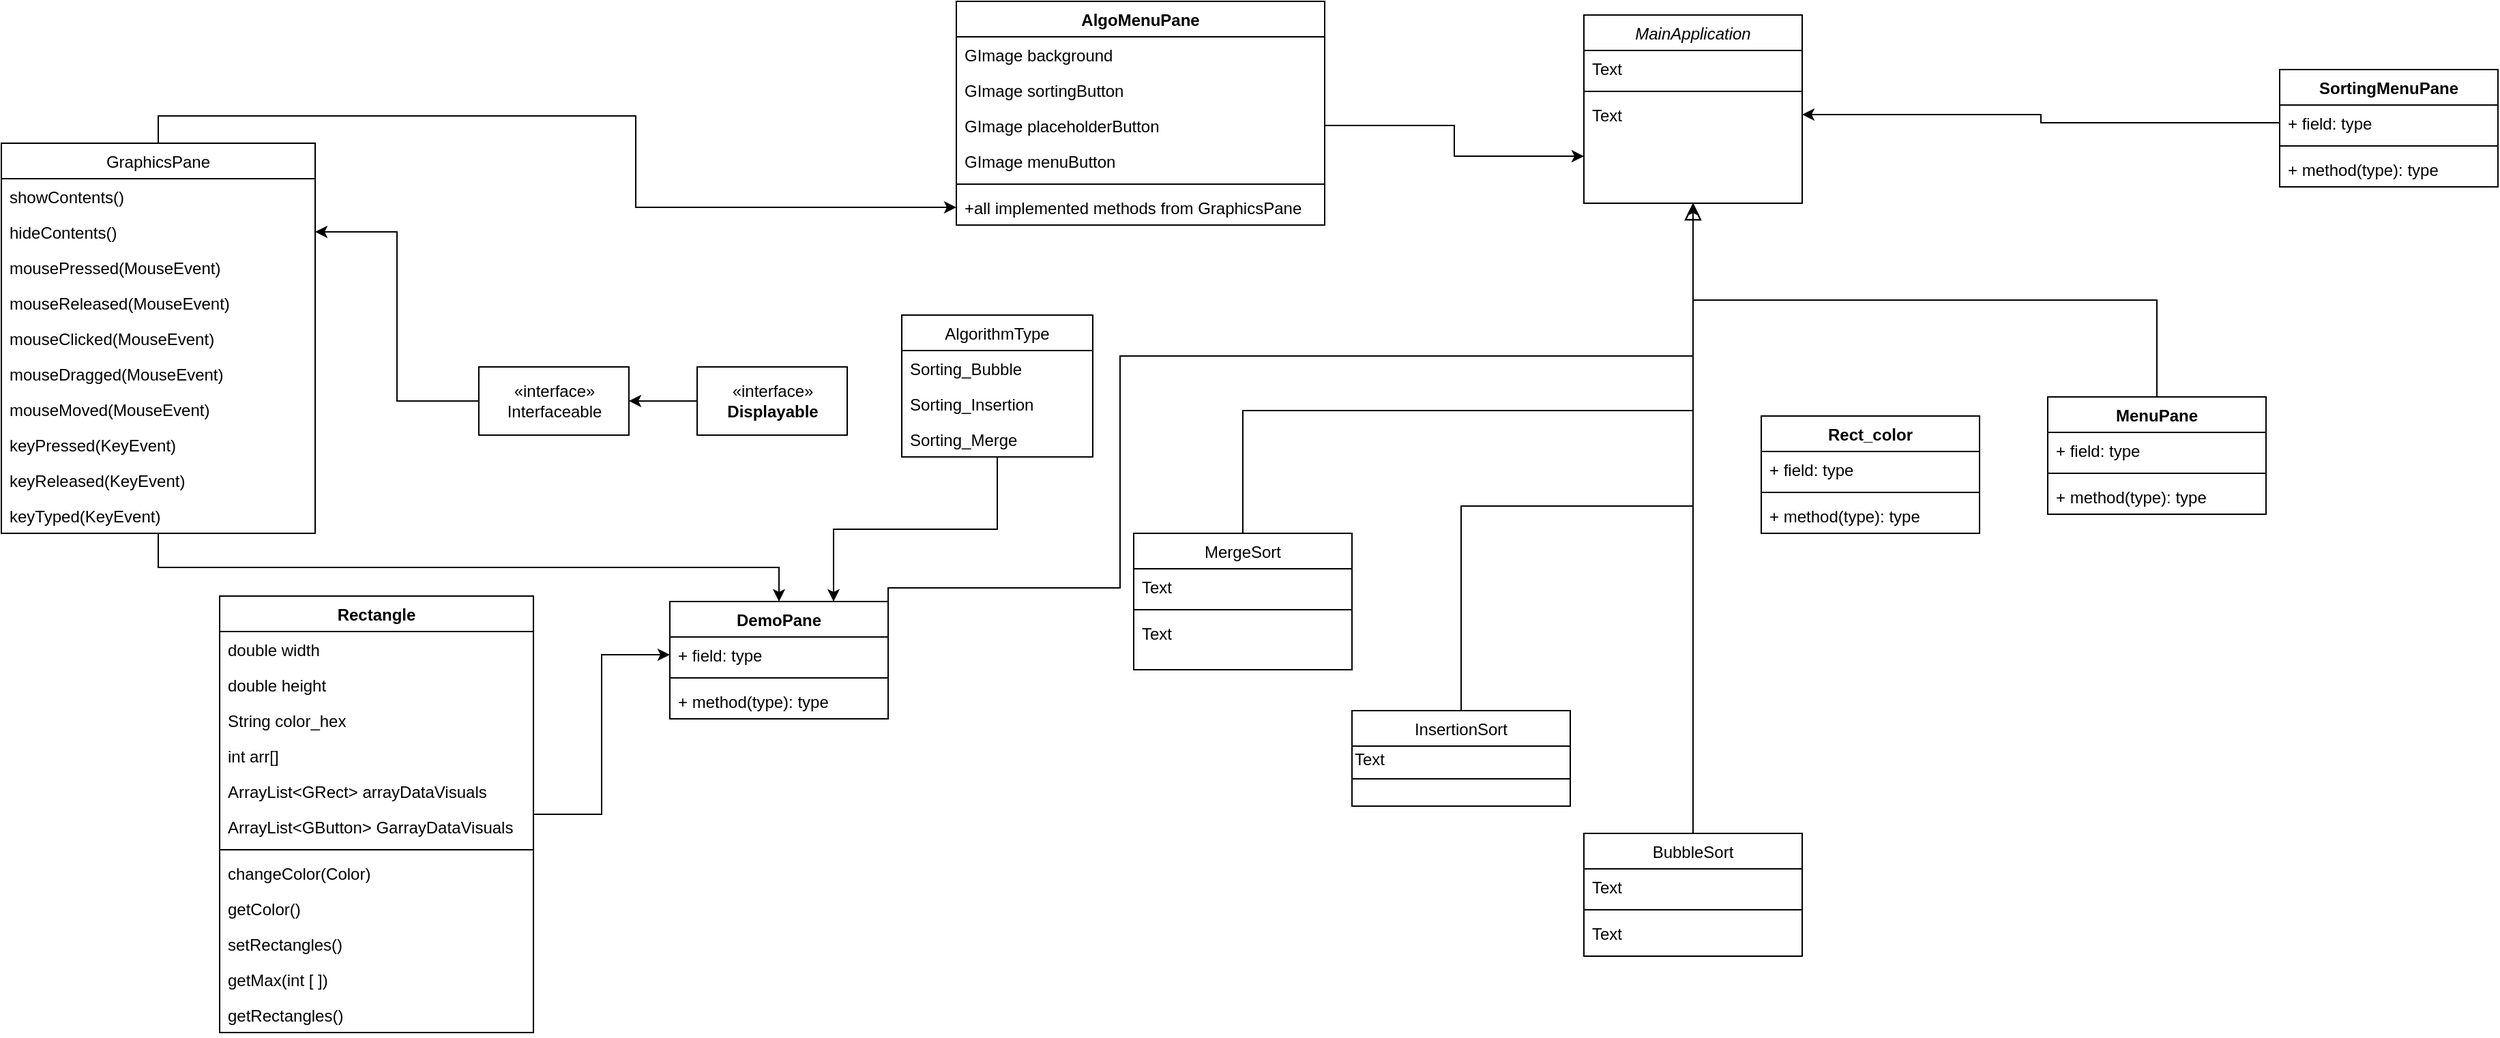 <mxfile version="14.6.0" type="github">
  <diagram id="C5RBs43oDa-KdzZeNtuy" name="Page-1">
    <mxGraphModel dx="3316" dy="1932" grid="1" gridSize="10" guides="1" tooltips="1" connect="1" arrows="1" fold="1" page="1" pageScale="1" pageWidth="827" pageHeight="1169" math="0" shadow="0">
      <root>
        <mxCell id="WIyWlLk6GJQsqaUBKTNV-0" />
        <mxCell id="WIyWlLk6GJQsqaUBKTNV-1" parent="WIyWlLk6GJQsqaUBKTNV-0" />
        <mxCell id="zkfFHV4jXpPFQw0GAbJ--0" value="MainApplication" style="swimlane;fontStyle=2;align=center;verticalAlign=top;childLayout=stackLayout;horizontal=1;startSize=26;horizontalStack=0;resizeParent=1;resizeLast=0;collapsible=1;marginBottom=0;rounded=0;shadow=0;strokeWidth=1;" parent="WIyWlLk6GJQsqaUBKTNV-1" vertex="1">
          <mxGeometry x="-170" y="-230" width="160" height="138" as="geometry">
            <mxRectangle x="230" y="140" width="160" height="26" as="alternateBounds" />
          </mxGeometry>
        </mxCell>
        <mxCell id="zkfFHV4jXpPFQw0GAbJ--1" value="Text" style="text;align=left;verticalAlign=top;spacingLeft=4;spacingRight=4;overflow=hidden;rotatable=0;points=[[0,0.5],[1,0.5]];portConstraint=eastwest;" parent="zkfFHV4jXpPFQw0GAbJ--0" vertex="1">
          <mxGeometry y="26" width="160" height="26" as="geometry" />
        </mxCell>
        <mxCell id="zkfFHV4jXpPFQw0GAbJ--4" value="" style="line;html=1;strokeWidth=1;align=left;verticalAlign=middle;spacingTop=-1;spacingLeft=3;spacingRight=3;rotatable=0;labelPosition=right;points=[];portConstraint=eastwest;" parent="zkfFHV4jXpPFQw0GAbJ--0" vertex="1">
          <mxGeometry y="52" width="160" height="8" as="geometry" />
        </mxCell>
        <mxCell id="zkfFHV4jXpPFQw0GAbJ--5" value="Text" style="text;align=left;verticalAlign=top;spacingLeft=4;spacingRight=4;overflow=hidden;rotatable=0;points=[[0,0.5],[1,0.5]];portConstraint=eastwest;" parent="zkfFHV4jXpPFQw0GAbJ--0" vertex="1">
          <mxGeometry y="60" width="160" height="26" as="geometry" />
        </mxCell>
        <mxCell id="zkfFHV4jXpPFQw0GAbJ--6" value="BubbleSort" style="swimlane;fontStyle=0;align=center;verticalAlign=top;childLayout=stackLayout;horizontal=1;startSize=26;horizontalStack=0;resizeParent=1;resizeLast=0;collapsible=1;marginBottom=0;rounded=0;shadow=0;strokeWidth=1;" parent="WIyWlLk6GJQsqaUBKTNV-1" vertex="1">
          <mxGeometry x="-170" y="370" width="160" height="90" as="geometry">
            <mxRectangle x="130" y="380" width="160" height="26" as="alternateBounds" />
          </mxGeometry>
        </mxCell>
        <mxCell id="zkfFHV4jXpPFQw0GAbJ--8" value="Text" style="text;align=left;verticalAlign=top;spacingLeft=4;spacingRight=4;overflow=hidden;rotatable=0;points=[[0,0.5],[1,0.5]];portConstraint=eastwest;rounded=0;shadow=0;html=0;" parent="zkfFHV4jXpPFQw0GAbJ--6" vertex="1">
          <mxGeometry y="26" width="160" height="26" as="geometry" />
        </mxCell>
        <mxCell id="zkfFHV4jXpPFQw0GAbJ--9" value="" style="line;html=1;strokeWidth=1;align=left;verticalAlign=middle;spacingTop=-1;spacingLeft=3;spacingRight=3;rotatable=0;labelPosition=right;points=[];portConstraint=eastwest;" parent="zkfFHV4jXpPFQw0GAbJ--6" vertex="1">
          <mxGeometry y="52" width="160" height="8" as="geometry" />
        </mxCell>
        <mxCell id="zkfFHV4jXpPFQw0GAbJ--11" value="Text" style="text;align=left;verticalAlign=top;spacingLeft=4;spacingRight=4;overflow=hidden;rotatable=0;points=[[0,0.5],[1,0.5]];portConstraint=eastwest;" parent="zkfFHV4jXpPFQw0GAbJ--6" vertex="1">
          <mxGeometry y="60" width="160" height="26" as="geometry" />
        </mxCell>
        <mxCell id="zkfFHV4jXpPFQw0GAbJ--12" value="" style="endArrow=block;endSize=10;endFill=0;shadow=0;strokeWidth=1;rounded=0;edgeStyle=elbowEdgeStyle;elbow=vertical;" parent="WIyWlLk6GJQsqaUBKTNV-1" source="zkfFHV4jXpPFQw0GAbJ--6" target="zkfFHV4jXpPFQw0GAbJ--0" edge="1">
          <mxGeometry width="160" relative="1" as="geometry">
            <mxPoint x="200" y="203" as="sourcePoint" />
            <mxPoint x="200" y="203" as="targetPoint" />
          </mxGeometry>
        </mxCell>
        <mxCell id="zkfFHV4jXpPFQw0GAbJ--13" value="InsertionSort" style="swimlane;fontStyle=0;align=center;verticalAlign=top;childLayout=stackLayout;horizontal=1;startSize=26;horizontalStack=0;resizeParent=1;resizeLast=0;collapsible=1;marginBottom=0;rounded=0;shadow=0;strokeWidth=1;" parent="WIyWlLk6GJQsqaUBKTNV-1" vertex="1">
          <mxGeometry x="-340" y="280" width="160" height="70" as="geometry">
            <mxRectangle x="340" y="380" width="170" height="26" as="alternateBounds" />
          </mxGeometry>
        </mxCell>
        <mxCell id="o2Na_KGdBYoTRW34L9EO-0" value="&lt;div align=&quot;left&quot;&gt;Text&lt;/div&gt;" style="text;html=1;strokeColor=none;fillColor=none;align=left;verticalAlign=middle;whiteSpace=wrap;rounded=0;" parent="zkfFHV4jXpPFQw0GAbJ--13" vertex="1">
          <mxGeometry y="26" width="160" height="20" as="geometry" />
        </mxCell>
        <mxCell id="zkfFHV4jXpPFQw0GAbJ--15" value="" style="line;html=1;strokeWidth=1;align=left;verticalAlign=middle;spacingTop=-1;spacingLeft=3;spacingRight=3;rotatable=0;labelPosition=right;points=[];portConstraint=eastwest;" parent="zkfFHV4jXpPFQw0GAbJ--13" vertex="1">
          <mxGeometry y="46" width="160" height="8" as="geometry" />
        </mxCell>
        <mxCell id="zkfFHV4jXpPFQw0GAbJ--16" value="" style="endArrow=block;endSize=10;endFill=0;shadow=0;strokeWidth=1;rounded=0;edgeStyle=elbowEdgeStyle;elbow=vertical;" parent="WIyWlLk6GJQsqaUBKTNV-1" source="zkfFHV4jXpPFQw0GAbJ--13" target="zkfFHV4jXpPFQw0GAbJ--0" edge="1">
          <mxGeometry width="160" relative="1" as="geometry">
            <mxPoint x="210" y="373" as="sourcePoint" />
            <mxPoint x="310" y="271" as="targetPoint" />
            <Array as="points">
              <mxPoint x="-90" y="130" />
            </Array>
          </mxGeometry>
        </mxCell>
        <mxCell id="m_0bZoI5zcQ6gMoOjqxk-24" style="edgeStyle=orthogonalEdgeStyle;rounded=0;orthogonalLoop=1;jettySize=auto;html=1;exitX=0.5;exitY=0;exitDx=0;exitDy=0;entryX=0.5;entryY=1;entryDx=0;entryDy=0;" parent="WIyWlLk6GJQsqaUBKTNV-1" source="zkfFHV4jXpPFQw0GAbJ--17" target="zkfFHV4jXpPFQw0GAbJ--0" edge="1">
          <mxGeometry relative="1" as="geometry">
            <Array as="points">
              <mxPoint x="-420" y="60" />
              <mxPoint x="-90" y="60" />
            </Array>
          </mxGeometry>
        </mxCell>
        <mxCell id="zkfFHV4jXpPFQw0GAbJ--17" value="MergeSort" style="swimlane;fontStyle=0;align=center;verticalAlign=top;childLayout=stackLayout;horizontal=1;startSize=26;horizontalStack=0;resizeParent=1;resizeLast=0;collapsible=1;marginBottom=0;rounded=0;shadow=0;strokeWidth=1;" parent="WIyWlLk6GJQsqaUBKTNV-1" vertex="1">
          <mxGeometry x="-500" y="150" width="160" height="100" as="geometry">
            <mxRectangle x="550" y="140" width="160" height="26" as="alternateBounds" />
          </mxGeometry>
        </mxCell>
        <mxCell id="zkfFHV4jXpPFQw0GAbJ--22" value="Text" style="text;align=left;verticalAlign=top;spacingLeft=4;spacingRight=4;overflow=hidden;rotatable=0;points=[[0,0.5],[1,0.5]];portConstraint=eastwest;rounded=0;shadow=0;html=0;" parent="zkfFHV4jXpPFQw0GAbJ--17" vertex="1">
          <mxGeometry y="26" width="160" height="26" as="geometry" />
        </mxCell>
        <mxCell id="zkfFHV4jXpPFQw0GAbJ--23" value="" style="line;html=1;strokeWidth=1;align=left;verticalAlign=middle;spacingTop=-1;spacingLeft=3;spacingRight=3;rotatable=0;labelPosition=right;points=[];portConstraint=eastwest;" parent="zkfFHV4jXpPFQw0GAbJ--17" vertex="1">
          <mxGeometry y="52" width="160" height="8" as="geometry" />
        </mxCell>
        <mxCell id="zkfFHV4jXpPFQw0GAbJ--25" value="Text" style="text;align=left;verticalAlign=top;spacingLeft=4;spacingRight=4;overflow=hidden;rotatable=0;points=[[0,0.5],[1,0.5]];portConstraint=eastwest;" parent="zkfFHV4jXpPFQw0GAbJ--17" vertex="1">
          <mxGeometry y="60" width="160" height="26" as="geometry" />
        </mxCell>
        <mxCell id="m_0bZoI5zcQ6gMoOjqxk-0" value="AlgoMenuPane" style="swimlane;fontStyle=1;align=center;verticalAlign=top;childLayout=stackLayout;horizontal=1;startSize=26;horizontalStack=0;resizeParent=1;resizeParentMax=0;resizeLast=0;collapsible=1;marginBottom=0;" parent="WIyWlLk6GJQsqaUBKTNV-1" vertex="1">
          <mxGeometry x="-630" y="-240" width="270" height="164" as="geometry" />
        </mxCell>
        <mxCell id="m_0bZoI5zcQ6gMoOjqxk-1" value="GImage background" style="text;strokeColor=none;fillColor=none;align=left;verticalAlign=top;spacingLeft=4;spacingRight=4;overflow=hidden;rotatable=0;points=[[0,0.5],[1,0.5]];portConstraint=eastwest;" parent="m_0bZoI5zcQ6gMoOjqxk-0" vertex="1">
          <mxGeometry y="26" width="270" height="26" as="geometry" />
        </mxCell>
        <mxCell id="LGMK1gvnOZdBRCZ1egcA-1" value="GImage sortingButton" style="text;strokeColor=none;fillColor=none;align=left;verticalAlign=top;spacingLeft=4;spacingRight=4;overflow=hidden;rotatable=0;points=[[0,0.5],[1,0.5]];portConstraint=eastwest;" vertex="1" parent="m_0bZoI5zcQ6gMoOjqxk-0">
          <mxGeometry y="52" width="270" height="26" as="geometry" />
        </mxCell>
        <mxCell id="LGMK1gvnOZdBRCZ1egcA-2" value="GImage placeholderButton" style="text;strokeColor=none;fillColor=none;align=left;verticalAlign=top;spacingLeft=4;spacingRight=4;overflow=hidden;rotatable=0;points=[[0,0.5],[1,0.5]];portConstraint=eastwest;" vertex="1" parent="m_0bZoI5zcQ6gMoOjqxk-0">
          <mxGeometry y="78" width="270" height="26" as="geometry" />
        </mxCell>
        <mxCell id="LGMK1gvnOZdBRCZ1egcA-3" value="GImage menuButton" style="text;strokeColor=none;fillColor=none;align=left;verticalAlign=top;spacingLeft=4;spacingRight=4;overflow=hidden;rotatable=0;points=[[0,0.5],[1,0.5]];portConstraint=eastwest;" vertex="1" parent="m_0bZoI5zcQ6gMoOjqxk-0">
          <mxGeometry y="104" width="270" height="26" as="geometry" />
        </mxCell>
        <mxCell id="m_0bZoI5zcQ6gMoOjqxk-2" value="" style="line;strokeWidth=1;fillColor=none;align=left;verticalAlign=middle;spacingTop=-1;spacingLeft=3;spacingRight=3;rotatable=0;labelPosition=right;points=[];portConstraint=eastwest;" parent="m_0bZoI5zcQ6gMoOjqxk-0" vertex="1">
          <mxGeometry y="130" width="270" height="8" as="geometry" />
        </mxCell>
        <mxCell id="m_0bZoI5zcQ6gMoOjqxk-3" value="+all implemented methods from GraphicsPane" style="text;strokeColor=none;fillColor=none;align=left;verticalAlign=top;spacingLeft=4;spacingRight=4;overflow=hidden;rotatable=0;points=[[0,0.5],[1,0.5]];portConstraint=eastwest;" parent="m_0bZoI5zcQ6gMoOjqxk-0" vertex="1">
          <mxGeometry y="138" width="270" height="26" as="geometry" />
        </mxCell>
        <mxCell id="m_0bZoI5zcQ6gMoOjqxk-51" style="edgeStyle=orthogonalEdgeStyle;rounded=0;orthogonalLoop=1;jettySize=auto;html=1;exitX=0.5;exitY=1;exitDx=0;exitDy=0;entryX=0.75;entryY=0;entryDx=0;entryDy=0;" parent="WIyWlLk6GJQsqaUBKTNV-1" source="m_0bZoI5zcQ6gMoOjqxk-8" target="m_0bZoI5zcQ6gMoOjqxk-31" edge="1">
          <mxGeometry relative="1" as="geometry" />
        </mxCell>
        <mxCell id="m_0bZoI5zcQ6gMoOjqxk-8" value="AlgorithmType" style="swimlane;fontStyle=0;childLayout=stackLayout;horizontal=1;startSize=26;fillColor=none;horizontalStack=0;resizeParent=1;resizeParentMax=0;resizeLast=0;collapsible=1;marginBottom=0;" parent="WIyWlLk6GJQsqaUBKTNV-1" vertex="1">
          <mxGeometry x="-670" y="-10" width="140" height="104" as="geometry" />
        </mxCell>
        <mxCell id="m_0bZoI5zcQ6gMoOjqxk-9" value="Sorting_Bubble" style="text;strokeColor=none;fillColor=none;align=left;verticalAlign=top;spacingLeft=4;spacingRight=4;overflow=hidden;rotatable=0;points=[[0,0.5],[1,0.5]];portConstraint=eastwest;" parent="m_0bZoI5zcQ6gMoOjqxk-8" vertex="1">
          <mxGeometry y="26" width="140" height="26" as="geometry" />
        </mxCell>
        <mxCell id="m_0bZoI5zcQ6gMoOjqxk-10" value="Sorting_Insertion" style="text;strokeColor=none;fillColor=none;align=left;verticalAlign=top;spacingLeft=4;spacingRight=4;overflow=hidden;rotatable=0;points=[[0,0.5],[1,0.5]];portConstraint=eastwest;" parent="m_0bZoI5zcQ6gMoOjqxk-8" vertex="1">
          <mxGeometry y="52" width="140" height="26" as="geometry" />
        </mxCell>
        <mxCell id="m_0bZoI5zcQ6gMoOjqxk-11" value="Sorting_Merge" style="text;strokeColor=none;fillColor=none;align=left;verticalAlign=top;spacingLeft=4;spacingRight=4;overflow=hidden;rotatable=0;points=[[0,0.5],[1,0.5]];portConstraint=eastwest;" parent="m_0bZoI5zcQ6gMoOjqxk-8" vertex="1">
          <mxGeometry y="78" width="140" height="26" as="geometry" />
        </mxCell>
        <mxCell id="m_0bZoI5zcQ6gMoOjqxk-12" value="Rect_color" style="swimlane;fontStyle=1;align=center;verticalAlign=top;childLayout=stackLayout;horizontal=1;startSize=26;horizontalStack=0;resizeParent=1;resizeParentMax=0;resizeLast=0;collapsible=1;marginBottom=0;" parent="WIyWlLk6GJQsqaUBKTNV-1" vertex="1">
          <mxGeometry x="-40" y="64" width="160" height="86" as="geometry" />
        </mxCell>
        <mxCell id="m_0bZoI5zcQ6gMoOjqxk-13" value="+ field: type" style="text;strokeColor=none;fillColor=none;align=left;verticalAlign=top;spacingLeft=4;spacingRight=4;overflow=hidden;rotatable=0;points=[[0,0.5],[1,0.5]];portConstraint=eastwest;" parent="m_0bZoI5zcQ6gMoOjqxk-12" vertex="1">
          <mxGeometry y="26" width="160" height="26" as="geometry" />
        </mxCell>
        <mxCell id="m_0bZoI5zcQ6gMoOjqxk-14" value="" style="line;strokeWidth=1;fillColor=none;align=left;verticalAlign=middle;spacingTop=-1;spacingLeft=3;spacingRight=3;rotatable=0;labelPosition=right;points=[];portConstraint=eastwest;" parent="m_0bZoI5zcQ6gMoOjqxk-12" vertex="1">
          <mxGeometry y="52" width="160" height="8" as="geometry" />
        </mxCell>
        <mxCell id="m_0bZoI5zcQ6gMoOjqxk-15" value="+ method(type): type" style="text;strokeColor=none;fillColor=none;align=left;verticalAlign=top;spacingLeft=4;spacingRight=4;overflow=hidden;rotatable=0;points=[[0,0.5],[1,0.5]];portConstraint=eastwest;" parent="m_0bZoI5zcQ6gMoOjqxk-12" vertex="1">
          <mxGeometry y="60" width="160" height="26" as="geometry" />
        </mxCell>
        <mxCell id="LGMK1gvnOZdBRCZ1egcA-13" style="edgeStyle=orthogonalEdgeStyle;rounded=0;orthogonalLoop=1;jettySize=auto;html=1;exitX=1;exitY=0.5;exitDx=0;exitDy=0;entryX=0;entryY=0.5;entryDx=0;entryDy=0;" edge="1" parent="WIyWlLk6GJQsqaUBKTNV-1" source="m_0bZoI5zcQ6gMoOjqxk-16" target="m_0bZoI5zcQ6gMoOjqxk-32">
          <mxGeometry relative="1" as="geometry" />
        </mxCell>
        <mxCell id="m_0bZoI5zcQ6gMoOjqxk-16" value="Rectangle" style="swimlane;fontStyle=1;align=center;verticalAlign=top;childLayout=stackLayout;horizontal=1;startSize=26;horizontalStack=0;resizeParent=1;resizeParentMax=0;resizeLast=0;collapsible=1;marginBottom=0;" parent="WIyWlLk6GJQsqaUBKTNV-1" vertex="1">
          <mxGeometry x="-1170" y="196" width="230" height="320" as="geometry" />
        </mxCell>
        <mxCell id="m_0bZoI5zcQ6gMoOjqxk-17" value="double width" style="text;strokeColor=none;fillColor=none;align=left;verticalAlign=top;spacingLeft=4;spacingRight=4;overflow=hidden;rotatable=0;points=[[0,0.5],[1,0.5]];portConstraint=eastwest;" parent="m_0bZoI5zcQ6gMoOjqxk-16" vertex="1">
          <mxGeometry y="26" width="230" height="26" as="geometry" />
        </mxCell>
        <mxCell id="LGMK1gvnOZdBRCZ1egcA-14" value="double height" style="text;strokeColor=none;fillColor=none;align=left;verticalAlign=top;spacingLeft=4;spacingRight=4;overflow=hidden;rotatable=0;points=[[0,0.5],[1,0.5]];portConstraint=eastwest;" vertex="1" parent="m_0bZoI5zcQ6gMoOjqxk-16">
          <mxGeometry y="52" width="230" height="26" as="geometry" />
        </mxCell>
        <mxCell id="LGMK1gvnOZdBRCZ1egcA-15" value="String color_hex" style="text;strokeColor=none;fillColor=none;align=left;verticalAlign=top;spacingLeft=4;spacingRight=4;overflow=hidden;rotatable=0;points=[[0,0.5],[1,0.5]];portConstraint=eastwest;" vertex="1" parent="m_0bZoI5zcQ6gMoOjqxk-16">
          <mxGeometry y="78" width="230" height="26" as="geometry" />
        </mxCell>
        <mxCell id="LGMK1gvnOZdBRCZ1egcA-16" value="int arr[]" style="text;strokeColor=none;fillColor=none;align=left;verticalAlign=top;spacingLeft=4;spacingRight=4;overflow=hidden;rotatable=0;points=[[0,0.5],[1,0.5]];portConstraint=eastwest;" vertex="1" parent="m_0bZoI5zcQ6gMoOjqxk-16">
          <mxGeometry y="104" width="230" height="26" as="geometry" />
        </mxCell>
        <mxCell id="LGMK1gvnOZdBRCZ1egcA-17" value="ArrayList&lt;GRect&gt; arrayDataVisuals" style="text;strokeColor=none;fillColor=none;align=left;verticalAlign=top;spacingLeft=4;spacingRight=4;overflow=hidden;rotatable=0;points=[[0,0.5],[1,0.5]];portConstraint=eastwest;" vertex="1" parent="m_0bZoI5zcQ6gMoOjqxk-16">
          <mxGeometry y="130" width="230" height="26" as="geometry" />
        </mxCell>
        <mxCell id="LGMK1gvnOZdBRCZ1egcA-18" value="ArrayList&lt;GButton&gt; GarrayDataVisuals" style="text;strokeColor=none;fillColor=none;align=left;verticalAlign=top;spacingLeft=4;spacingRight=4;overflow=hidden;rotatable=0;points=[[0,0.5],[1,0.5]];portConstraint=eastwest;" vertex="1" parent="m_0bZoI5zcQ6gMoOjqxk-16">
          <mxGeometry y="156" width="230" height="26" as="geometry" />
        </mxCell>
        <mxCell id="m_0bZoI5zcQ6gMoOjqxk-18" value="" style="line;strokeWidth=1;fillColor=none;align=left;verticalAlign=middle;spacingTop=-1;spacingLeft=3;spacingRight=3;rotatable=0;labelPosition=right;points=[];portConstraint=eastwest;" parent="m_0bZoI5zcQ6gMoOjqxk-16" vertex="1">
          <mxGeometry y="182" width="230" height="8" as="geometry" />
        </mxCell>
        <mxCell id="LGMK1gvnOZdBRCZ1egcA-20" value="changeColor(Color)" style="text;strokeColor=none;fillColor=none;align=left;verticalAlign=top;spacingLeft=4;spacingRight=4;overflow=hidden;rotatable=0;points=[[0,0.5],[1,0.5]];portConstraint=eastwest;" vertex="1" parent="m_0bZoI5zcQ6gMoOjqxk-16">
          <mxGeometry y="190" width="230" height="26" as="geometry" />
        </mxCell>
        <mxCell id="LGMK1gvnOZdBRCZ1egcA-19" value="getColor()" style="text;strokeColor=none;fillColor=none;align=left;verticalAlign=top;spacingLeft=4;spacingRight=4;overflow=hidden;rotatable=0;points=[[0,0.5],[1,0.5]];portConstraint=eastwest;" vertex="1" parent="m_0bZoI5zcQ6gMoOjqxk-16">
          <mxGeometry y="216" width="230" height="26" as="geometry" />
        </mxCell>
        <mxCell id="m_0bZoI5zcQ6gMoOjqxk-19" value="setRectangles()" style="text;strokeColor=none;fillColor=none;align=left;verticalAlign=top;spacingLeft=4;spacingRight=4;overflow=hidden;rotatable=0;points=[[0,0.5],[1,0.5]];portConstraint=eastwest;" parent="m_0bZoI5zcQ6gMoOjqxk-16" vertex="1">
          <mxGeometry y="242" width="230" height="26" as="geometry" />
        </mxCell>
        <mxCell id="LGMK1gvnOZdBRCZ1egcA-21" value="getMax(int [ ])" style="text;strokeColor=none;fillColor=none;align=left;verticalAlign=top;spacingLeft=4;spacingRight=4;overflow=hidden;rotatable=0;points=[[0,0.5],[1,0.5]];portConstraint=eastwest;" vertex="1" parent="m_0bZoI5zcQ6gMoOjqxk-16">
          <mxGeometry y="268" width="230" height="26" as="geometry" />
        </mxCell>
        <mxCell id="LGMK1gvnOZdBRCZ1egcA-22" value="getRectangles()" style="text;strokeColor=none;fillColor=none;align=left;verticalAlign=top;spacingLeft=4;spacingRight=4;overflow=hidden;rotatable=0;points=[[0,0.5],[1,0.5]];portConstraint=eastwest;" vertex="1" parent="m_0bZoI5zcQ6gMoOjqxk-16">
          <mxGeometry y="294" width="230" height="26" as="geometry" />
        </mxCell>
        <mxCell id="m_0bZoI5zcQ6gMoOjqxk-20" value="SortingMenuPane" style="swimlane;fontStyle=1;align=center;verticalAlign=top;childLayout=stackLayout;horizontal=1;startSize=26;horizontalStack=0;resizeParent=1;resizeParentMax=0;resizeLast=0;collapsible=1;marginBottom=0;" parent="WIyWlLk6GJQsqaUBKTNV-1" vertex="1">
          <mxGeometry x="340" y="-190" width="160" height="86" as="geometry" />
        </mxCell>
        <mxCell id="m_0bZoI5zcQ6gMoOjqxk-21" value="+ field: type" style="text;strokeColor=none;fillColor=none;align=left;verticalAlign=top;spacingLeft=4;spacingRight=4;overflow=hidden;rotatable=0;points=[[0,0.5],[1,0.5]];portConstraint=eastwest;" parent="m_0bZoI5zcQ6gMoOjqxk-20" vertex="1">
          <mxGeometry y="26" width="160" height="26" as="geometry" />
        </mxCell>
        <mxCell id="m_0bZoI5zcQ6gMoOjqxk-22" value="" style="line;strokeWidth=1;fillColor=none;align=left;verticalAlign=middle;spacingTop=-1;spacingLeft=3;spacingRight=3;rotatable=0;labelPosition=right;points=[];portConstraint=eastwest;" parent="m_0bZoI5zcQ6gMoOjqxk-20" vertex="1">
          <mxGeometry y="52" width="160" height="8" as="geometry" />
        </mxCell>
        <mxCell id="m_0bZoI5zcQ6gMoOjqxk-23" value="+ method(type): type" style="text;strokeColor=none;fillColor=none;align=left;verticalAlign=top;spacingLeft=4;spacingRight=4;overflow=hidden;rotatable=0;points=[[0,0.5],[1,0.5]];portConstraint=eastwest;" parent="m_0bZoI5zcQ6gMoOjqxk-20" vertex="1">
          <mxGeometry y="60" width="160" height="26" as="geometry" />
        </mxCell>
        <mxCell id="m_0bZoI5zcQ6gMoOjqxk-30" style="edgeStyle=orthogonalEdgeStyle;rounded=0;orthogonalLoop=1;jettySize=auto;html=1;exitX=0.5;exitY=0;exitDx=0;exitDy=0;entryX=0.5;entryY=1;entryDx=0;entryDy=0;" parent="WIyWlLk6GJQsqaUBKTNV-1" source="m_0bZoI5zcQ6gMoOjqxk-26" target="zkfFHV4jXpPFQw0GAbJ--0" edge="1">
          <mxGeometry relative="1" as="geometry" />
        </mxCell>
        <mxCell id="m_0bZoI5zcQ6gMoOjqxk-26" value="MenuPane" style="swimlane;fontStyle=1;align=center;verticalAlign=top;childLayout=stackLayout;horizontal=1;startSize=26;horizontalStack=0;resizeParent=1;resizeParentMax=0;resizeLast=0;collapsible=1;marginBottom=0;" parent="WIyWlLk6GJQsqaUBKTNV-1" vertex="1">
          <mxGeometry x="170" y="50" width="160" height="86" as="geometry" />
        </mxCell>
        <mxCell id="m_0bZoI5zcQ6gMoOjqxk-27" value="+ field: type" style="text;strokeColor=none;fillColor=none;align=left;verticalAlign=top;spacingLeft=4;spacingRight=4;overflow=hidden;rotatable=0;points=[[0,0.5],[1,0.5]];portConstraint=eastwest;" parent="m_0bZoI5zcQ6gMoOjqxk-26" vertex="1">
          <mxGeometry y="26" width="160" height="26" as="geometry" />
        </mxCell>
        <mxCell id="m_0bZoI5zcQ6gMoOjqxk-28" value="" style="line;strokeWidth=1;fillColor=none;align=left;verticalAlign=middle;spacingTop=-1;spacingLeft=3;spacingRight=3;rotatable=0;labelPosition=right;points=[];portConstraint=eastwest;" parent="m_0bZoI5zcQ6gMoOjqxk-26" vertex="1">
          <mxGeometry y="52" width="160" height="8" as="geometry" />
        </mxCell>
        <mxCell id="m_0bZoI5zcQ6gMoOjqxk-29" value="+ method(type): type" style="text;strokeColor=none;fillColor=none;align=left;verticalAlign=top;spacingLeft=4;spacingRight=4;overflow=hidden;rotatable=0;points=[[0,0.5],[1,0.5]];portConstraint=eastwest;" parent="m_0bZoI5zcQ6gMoOjqxk-26" vertex="1">
          <mxGeometry y="60" width="160" height="26" as="geometry" />
        </mxCell>
        <mxCell id="m_0bZoI5zcQ6gMoOjqxk-31" value="DemoPane" style="swimlane;fontStyle=1;align=center;verticalAlign=top;childLayout=stackLayout;horizontal=1;startSize=26;horizontalStack=0;resizeParent=1;resizeParentMax=0;resizeLast=0;collapsible=1;marginBottom=0;" parent="WIyWlLk6GJQsqaUBKTNV-1" vertex="1">
          <mxGeometry x="-840" y="200" width="160" height="86" as="geometry" />
        </mxCell>
        <mxCell id="m_0bZoI5zcQ6gMoOjqxk-32" value="+ field: type" style="text;strokeColor=none;fillColor=none;align=left;verticalAlign=top;spacingLeft=4;spacingRight=4;overflow=hidden;rotatable=0;points=[[0,0.5],[1,0.5]];portConstraint=eastwest;" parent="m_0bZoI5zcQ6gMoOjqxk-31" vertex="1">
          <mxGeometry y="26" width="160" height="26" as="geometry" />
        </mxCell>
        <mxCell id="m_0bZoI5zcQ6gMoOjqxk-33" value="" style="line;strokeWidth=1;fillColor=none;align=left;verticalAlign=middle;spacingTop=-1;spacingLeft=3;spacingRight=3;rotatable=0;labelPosition=right;points=[];portConstraint=eastwest;" parent="m_0bZoI5zcQ6gMoOjqxk-31" vertex="1">
          <mxGeometry y="52" width="160" height="8" as="geometry" />
        </mxCell>
        <mxCell id="m_0bZoI5zcQ6gMoOjqxk-34" value="+ method(type): type" style="text;strokeColor=none;fillColor=none;align=left;verticalAlign=top;spacingLeft=4;spacingRight=4;overflow=hidden;rotatable=0;points=[[0,0.5],[1,0.5]];portConstraint=eastwest;" parent="m_0bZoI5zcQ6gMoOjqxk-31" vertex="1">
          <mxGeometry y="60" width="160" height="26" as="geometry" />
        </mxCell>
        <mxCell id="m_0bZoI5zcQ6gMoOjqxk-35" style="edgeStyle=orthogonalEdgeStyle;rounded=0;orthogonalLoop=1;jettySize=auto;html=1;exitX=1;exitY=0.5;exitDx=0;exitDy=0;entryX=0.5;entryY=1;entryDx=0;entryDy=0;" parent="WIyWlLk6GJQsqaUBKTNV-1" source="m_0bZoI5zcQ6gMoOjqxk-32" target="zkfFHV4jXpPFQw0GAbJ--0" edge="1">
          <mxGeometry relative="1" as="geometry">
            <Array as="points">
              <mxPoint x="-680" y="190" />
              <mxPoint x="-510" y="190" />
              <mxPoint x="-510" y="20" />
              <mxPoint x="-90" y="20" />
            </Array>
          </mxGeometry>
        </mxCell>
        <mxCell id="m_0bZoI5zcQ6gMoOjqxk-44" style="edgeStyle=orthogonalEdgeStyle;rounded=0;orthogonalLoop=1;jettySize=auto;html=1;exitX=0;exitY=0.5;exitDx=0;exitDy=0;entryX=1;entryY=0.5;entryDx=0;entryDy=0;" parent="WIyWlLk6GJQsqaUBKTNV-1" source="m_0bZoI5zcQ6gMoOjqxk-36" target="m_0bZoI5zcQ6gMoOjqxk-42" edge="1">
          <mxGeometry relative="1" as="geometry" />
        </mxCell>
        <mxCell id="m_0bZoI5zcQ6gMoOjqxk-36" value="«interface»&lt;br&gt;Interfaceable" style="html=1;" parent="WIyWlLk6GJQsqaUBKTNV-1" vertex="1">
          <mxGeometry x="-980" y="28" width="110" height="50" as="geometry" />
        </mxCell>
        <mxCell id="m_0bZoI5zcQ6gMoOjqxk-38" style="edgeStyle=orthogonalEdgeStyle;rounded=0;orthogonalLoop=1;jettySize=auto;html=1;exitX=0;exitY=0.5;exitDx=0;exitDy=0;" parent="WIyWlLk6GJQsqaUBKTNV-1" source="m_0bZoI5zcQ6gMoOjqxk-37" target="m_0bZoI5zcQ6gMoOjqxk-36" edge="1">
          <mxGeometry relative="1" as="geometry" />
        </mxCell>
        <mxCell id="m_0bZoI5zcQ6gMoOjqxk-37" value="«interface»&lt;br&gt;&lt;b&gt;Displayable&lt;/b&gt;" style="html=1;" parent="WIyWlLk6GJQsqaUBKTNV-1" vertex="1">
          <mxGeometry x="-820" y="28" width="110" height="50" as="geometry" />
        </mxCell>
        <mxCell id="m_0bZoI5zcQ6gMoOjqxk-45" style="edgeStyle=orthogonalEdgeStyle;rounded=0;orthogonalLoop=1;jettySize=auto;html=1;exitX=0.5;exitY=1;exitDx=0;exitDy=0;entryX=0.5;entryY=0;entryDx=0;entryDy=0;" parent="WIyWlLk6GJQsqaUBKTNV-1" source="m_0bZoI5zcQ6gMoOjqxk-40" target="m_0bZoI5zcQ6gMoOjqxk-31" edge="1">
          <mxGeometry relative="1" as="geometry" />
        </mxCell>
        <mxCell id="LGMK1gvnOZdBRCZ1egcA-5" style="edgeStyle=orthogonalEdgeStyle;rounded=0;orthogonalLoop=1;jettySize=auto;html=1;exitX=0.5;exitY=0;exitDx=0;exitDy=0;entryX=0;entryY=0.5;entryDx=0;entryDy=0;" edge="1" parent="WIyWlLk6GJQsqaUBKTNV-1" source="m_0bZoI5zcQ6gMoOjqxk-40" target="m_0bZoI5zcQ6gMoOjqxk-3">
          <mxGeometry relative="1" as="geometry" />
        </mxCell>
        <mxCell id="m_0bZoI5zcQ6gMoOjqxk-40" value="GraphicsPane" style="swimlane;fontStyle=0;childLayout=stackLayout;horizontal=1;startSize=26;fillColor=none;horizontalStack=0;resizeParent=1;resizeParentMax=0;resizeLast=0;collapsible=1;marginBottom=0;" parent="WIyWlLk6GJQsqaUBKTNV-1" vertex="1">
          <mxGeometry x="-1330" y="-136" width="230" height="286" as="geometry" />
        </mxCell>
        <mxCell id="m_0bZoI5zcQ6gMoOjqxk-41" value="showContents()" style="text;strokeColor=none;fillColor=none;align=left;verticalAlign=top;spacingLeft=4;spacingRight=4;overflow=hidden;rotatable=0;points=[[0,0.5],[1,0.5]];portConstraint=eastwest;" parent="m_0bZoI5zcQ6gMoOjqxk-40" vertex="1">
          <mxGeometry y="26" width="230" height="26" as="geometry" />
        </mxCell>
        <mxCell id="m_0bZoI5zcQ6gMoOjqxk-42" value="hideContents()" style="text;strokeColor=none;fillColor=none;align=left;verticalAlign=top;spacingLeft=4;spacingRight=4;overflow=hidden;rotatable=0;points=[[0,0.5],[1,0.5]];portConstraint=eastwest;" parent="m_0bZoI5zcQ6gMoOjqxk-40" vertex="1">
          <mxGeometry y="52" width="230" height="26" as="geometry" />
        </mxCell>
        <mxCell id="m_0bZoI5zcQ6gMoOjqxk-43" value="mousePressed(MouseEvent)" style="text;strokeColor=none;fillColor=none;align=left;verticalAlign=top;spacingLeft=4;spacingRight=4;overflow=hidden;rotatable=0;points=[[0,0.5],[1,0.5]];portConstraint=eastwest;" parent="m_0bZoI5zcQ6gMoOjqxk-40" vertex="1">
          <mxGeometry y="78" width="230" height="26" as="geometry" />
        </mxCell>
        <mxCell id="LGMK1gvnOZdBRCZ1egcA-6" value="mouseReleased(MouseEvent)" style="text;strokeColor=none;fillColor=none;align=left;verticalAlign=top;spacingLeft=4;spacingRight=4;overflow=hidden;rotatable=0;points=[[0,0.5],[1,0.5]];portConstraint=eastwest;" vertex="1" parent="m_0bZoI5zcQ6gMoOjqxk-40">
          <mxGeometry y="104" width="230" height="26" as="geometry" />
        </mxCell>
        <mxCell id="LGMK1gvnOZdBRCZ1egcA-7" value="mouseClicked(MouseEvent)" style="text;strokeColor=none;fillColor=none;align=left;verticalAlign=top;spacingLeft=4;spacingRight=4;overflow=hidden;rotatable=0;points=[[0,0.5],[1,0.5]];portConstraint=eastwest;" vertex="1" parent="m_0bZoI5zcQ6gMoOjqxk-40">
          <mxGeometry y="130" width="230" height="26" as="geometry" />
        </mxCell>
        <mxCell id="LGMK1gvnOZdBRCZ1egcA-8" value="mouseDragged(MouseEvent)" style="text;strokeColor=none;fillColor=none;align=left;verticalAlign=top;spacingLeft=4;spacingRight=4;overflow=hidden;rotatable=0;points=[[0,0.5],[1,0.5]];portConstraint=eastwest;" vertex="1" parent="m_0bZoI5zcQ6gMoOjqxk-40">
          <mxGeometry y="156" width="230" height="26" as="geometry" />
        </mxCell>
        <mxCell id="LGMK1gvnOZdBRCZ1egcA-9" value="mouseMoved(MouseEvent)" style="text;strokeColor=none;fillColor=none;align=left;verticalAlign=top;spacingLeft=4;spacingRight=4;overflow=hidden;rotatable=0;points=[[0,0.5],[1,0.5]];portConstraint=eastwest;" vertex="1" parent="m_0bZoI5zcQ6gMoOjqxk-40">
          <mxGeometry y="182" width="230" height="26" as="geometry" />
        </mxCell>
        <mxCell id="LGMK1gvnOZdBRCZ1egcA-10" value="keyPressed(KeyEvent)" style="text;strokeColor=none;fillColor=none;align=left;verticalAlign=top;spacingLeft=4;spacingRight=4;overflow=hidden;rotatable=0;points=[[0,0.5],[1,0.5]];portConstraint=eastwest;" vertex="1" parent="m_0bZoI5zcQ6gMoOjqxk-40">
          <mxGeometry y="208" width="230" height="26" as="geometry" />
        </mxCell>
        <mxCell id="LGMK1gvnOZdBRCZ1egcA-11" value="keyReleased(KeyEvent)" style="text;strokeColor=none;fillColor=none;align=left;verticalAlign=top;spacingLeft=4;spacingRight=4;overflow=hidden;rotatable=0;points=[[0,0.5],[1,0.5]];portConstraint=eastwest;" vertex="1" parent="m_0bZoI5zcQ6gMoOjqxk-40">
          <mxGeometry y="234" width="230" height="26" as="geometry" />
        </mxCell>
        <mxCell id="LGMK1gvnOZdBRCZ1egcA-12" value="keyTyped(KeyEvent)" style="text;strokeColor=none;fillColor=none;align=left;verticalAlign=top;spacingLeft=4;spacingRight=4;overflow=hidden;rotatable=0;points=[[0,0.5],[1,0.5]];portConstraint=eastwest;" vertex="1" parent="m_0bZoI5zcQ6gMoOjqxk-40">
          <mxGeometry y="260" width="230" height="26" as="geometry" />
        </mxCell>
        <mxCell id="m_0bZoI5zcQ6gMoOjqxk-50" style="edgeStyle=orthogonalEdgeStyle;rounded=0;orthogonalLoop=1;jettySize=auto;html=1;exitX=0;exitY=0.5;exitDx=0;exitDy=0;entryX=1;entryY=0.5;entryDx=0;entryDy=0;" parent="WIyWlLk6GJQsqaUBKTNV-1" source="m_0bZoI5zcQ6gMoOjqxk-21" target="zkfFHV4jXpPFQw0GAbJ--5" edge="1">
          <mxGeometry relative="1" as="geometry" />
        </mxCell>
        <mxCell id="LGMK1gvnOZdBRCZ1egcA-4" style="edgeStyle=orthogonalEdgeStyle;rounded=0;orthogonalLoop=1;jettySize=auto;html=1;exitX=1;exitY=0.5;exitDx=0;exitDy=0;entryX=0;entryY=0.75;entryDx=0;entryDy=0;" edge="1" parent="WIyWlLk6GJQsqaUBKTNV-1" source="LGMK1gvnOZdBRCZ1egcA-2" target="zkfFHV4jXpPFQw0GAbJ--0">
          <mxGeometry relative="1" as="geometry" />
        </mxCell>
      </root>
    </mxGraphModel>
  </diagram>
</mxfile>
